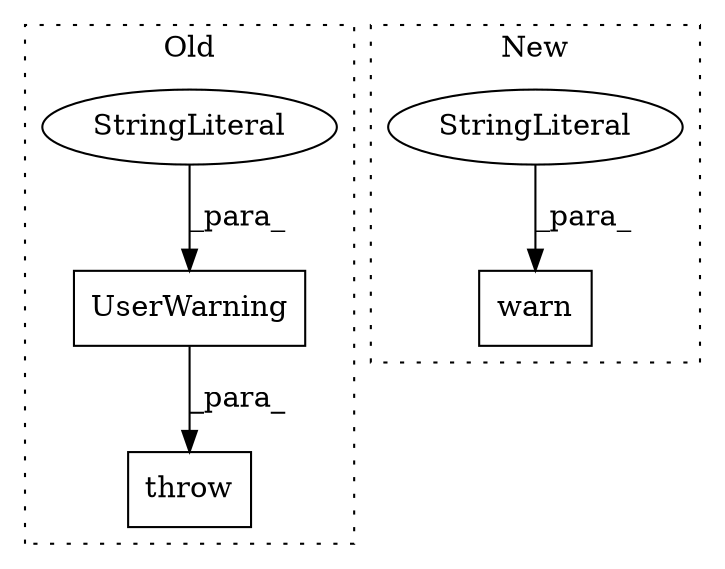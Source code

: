 digraph G {
subgraph cluster0 {
1 [label="UserWarning" a="32" s="518,600" l="12,1" shape="box"];
3 [label="StringLiteral" a="45" s="530" l="70" shape="ellipse"];
4 [label="throw" a="53" s="512" l="6" shape="box"];
label = "Old";
style="dotted";
}
subgraph cluster1 {
2 [label="warn" a="32" s="534,609" l="5,1" shape="box"];
5 [label="StringLiteral" a="45" s="539" l="70" shape="ellipse"];
label = "New";
style="dotted";
}
1 -> 4 [label="_para_"];
3 -> 1 [label="_para_"];
5 -> 2 [label="_para_"];
}